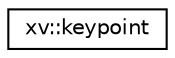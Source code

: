 digraph "Graphical Class Hierarchy"
{
 // LATEX_PDF_SIZE
  edge [fontname="Helvetica",fontsize="10",labelfontname="Helvetica",labelfontsize="10"];
  node [fontname="Helvetica",fontsize="10",shape=record];
  rankdir="LR";
  Node0 [label="xv::keypoint",height=0.2,width=0.4,color="black", fillcolor="white", style="filled",URL="$structxv_1_1keypoint.html",tooltip="Gesture key point."];
}
